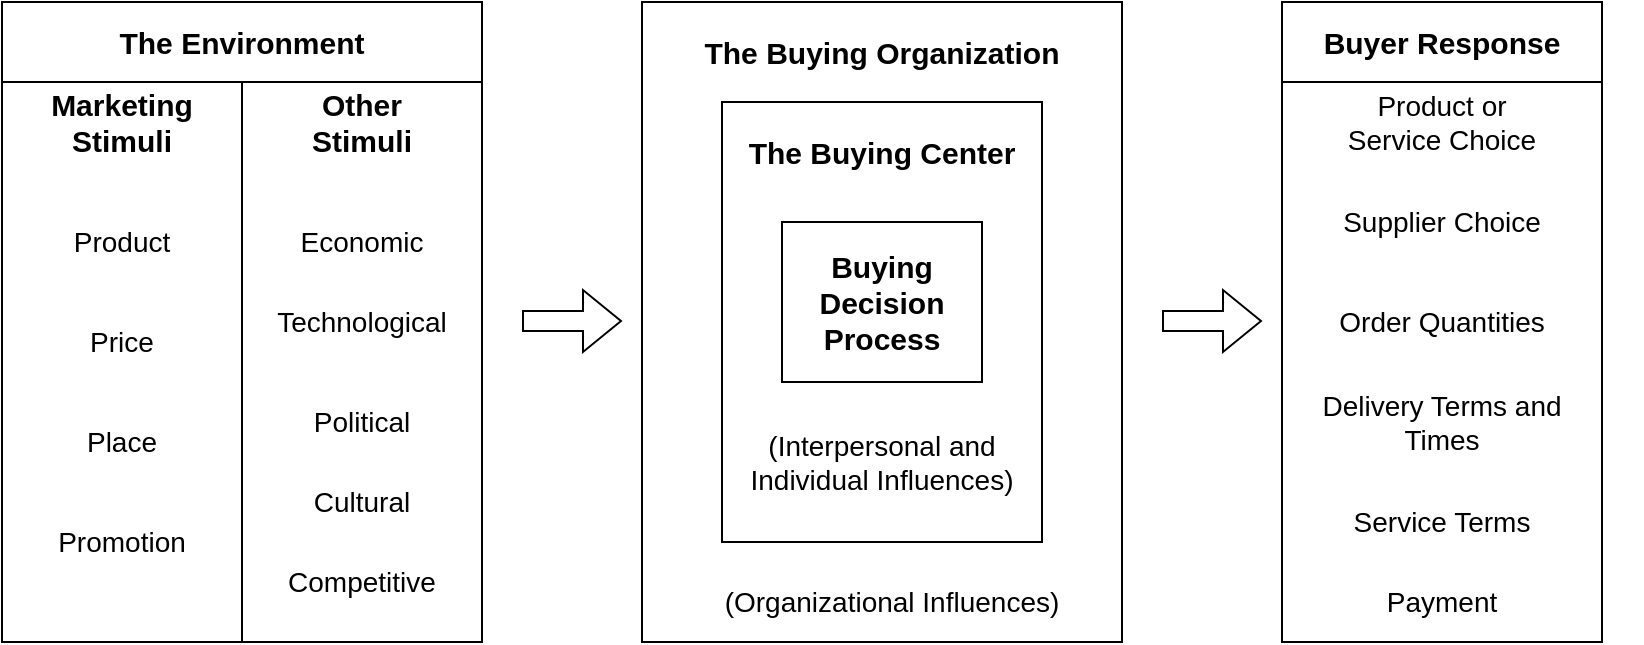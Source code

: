 <mxfile version="24.5.4" type="github" pages="2">
  <diagram name="Page-1" id="lpQ0eJvXcRM7gWXpZsL8">
    <mxGraphModel dx="1050" dy="522" grid="1" gridSize="10" guides="1" tooltips="1" connect="1" arrows="1" fold="1" page="1" pageScale="1" pageWidth="827" pageHeight="1169" math="0" shadow="0">
      <root>
        <mxCell id="0" />
        <mxCell id="1" parent="0" />
        <mxCell id="sHecumkxKeYLhao5GwyI-2" value="" style="rounded=0;whiteSpace=wrap;html=1;" vertex="1" parent="1">
          <mxGeometry x="40" y="40" width="240" height="40" as="geometry" />
        </mxCell>
        <mxCell id="sHecumkxKeYLhao5GwyI-3" value="" style="rounded=0;whiteSpace=wrap;html=1;" vertex="1" parent="1">
          <mxGeometry x="40" y="80" width="120" height="280" as="geometry" />
        </mxCell>
        <mxCell id="sHecumkxKeYLhao5GwyI-4" value="" style="rounded=0;whiteSpace=wrap;html=1;" vertex="1" parent="1">
          <mxGeometry x="160" y="80" width="120" height="280" as="geometry" />
        </mxCell>
        <mxCell id="sHecumkxKeYLhao5GwyI-5" value="The Environment" style="text;html=1;align=center;verticalAlign=middle;whiteSpace=wrap;rounded=0;fontSize=15;fontStyle=1" vertex="1" parent="1">
          <mxGeometry x="60" y="45" width="200" height="30" as="geometry" />
        </mxCell>
        <mxCell id="sHecumkxKeYLhao5GwyI-6" value="Marketing&lt;div&gt;Stimuli&lt;/div&gt;" style="text;html=1;align=center;verticalAlign=middle;whiteSpace=wrap;rounded=0;fontSize=15;fontStyle=1" vertex="1" parent="1">
          <mxGeometry x="50" y="80" width="100" height="40" as="geometry" />
        </mxCell>
        <mxCell id="sHecumkxKeYLhao5GwyI-7" value="Other&lt;div&gt;Stimuli&lt;/div&gt;" style="text;html=1;align=center;verticalAlign=middle;whiteSpace=wrap;rounded=0;fontSize=15;fontStyle=1" vertex="1" parent="1">
          <mxGeometry x="170" y="80" width="100" height="40" as="geometry" />
        </mxCell>
        <mxCell id="sHecumkxKeYLhao5GwyI-8" value="Product" style="text;html=1;align=center;verticalAlign=middle;whiteSpace=wrap;rounded=0;fontSize=14;fontStyle=0" vertex="1" parent="1">
          <mxGeometry x="50" y="140" width="100" height="40" as="geometry" />
        </mxCell>
        <mxCell id="sHecumkxKeYLhao5GwyI-9" value="Price" style="text;html=1;align=center;verticalAlign=middle;whiteSpace=wrap;rounded=0;fontSize=14;fontStyle=0" vertex="1" parent="1">
          <mxGeometry x="50" y="190" width="100" height="40" as="geometry" />
        </mxCell>
        <mxCell id="sHecumkxKeYLhao5GwyI-10" value="Place" style="text;html=1;align=center;verticalAlign=middle;whiteSpace=wrap;rounded=0;fontSize=14;fontStyle=0" vertex="1" parent="1">
          <mxGeometry x="50" y="240" width="100" height="40" as="geometry" />
        </mxCell>
        <mxCell id="sHecumkxKeYLhao5GwyI-11" value="Promotion" style="text;html=1;align=center;verticalAlign=middle;whiteSpace=wrap;rounded=0;fontSize=14;fontStyle=0" vertex="1" parent="1">
          <mxGeometry x="50" y="290" width="100" height="40" as="geometry" />
        </mxCell>
        <mxCell id="sHecumkxKeYLhao5GwyI-12" value="Economic" style="text;html=1;align=center;verticalAlign=middle;whiteSpace=wrap;rounded=0;fontSize=14;fontStyle=0" vertex="1" parent="1">
          <mxGeometry x="170" y="140" width="100" height="40" as="geometry" />
        </mxCell>
        <mxCell id="sHecumkxKeYLhao5GwyI-13" value="Technological" style="text;html=1;align=center;verticalAlign=middle;whiteSpace=wrap;rounded=0;fontSize=14;fontStyle=0" vertex="1" parent="1">
          <mxGeometry x="170" y="180" width="100" height="40" as="geometry" />
        </mxCell>
        <mxCell id="sHecumkxKeYLhao5GwyI-14" value="Political" style="text;html=1;align=center;verticalAlign=middle;whiteSpace=wrap;rounded=0;fontSize=14;fontStyle=0" vertex="1" parent="1">
          <mxGeometry x="170" y="230" width="100" height="40" as="geometry" />
        </mxCell>
        <mxCell id="sHecumkxKeYLhao5GwyI-15" value="Cultural" style="text;html=1;align=center;verticalAlign=middle;whiteSpace=wrap;rounded=0;fontSize=14;fontStyle=0" vertex="1" parent="1">
          <mxGeometry x="170" y="270" width="100" height="40" as="geometry" />
        </mxCell>
        <mxCell id="sHecumkxKeYLhao5GwyI-16" value="Competitive" style="text;html=1;align=center;verticalAlign=middle;whiteSpace=wrap;rounded=0;fontSize=14;fontStyle=0" vertex="1" parent="1">
          <mxGeometry x="170" y="310" width="100" height="40" as="geometry" />
        </mxCell>
        <mxCell id="sHecumkxKeYLhao5GwyI-17" value="" style="shape=flexArrow;endArrow=classic;html=1;rounded=0;" edge="1" parent="1">
          <mxGeometry width="50" height="50" relative="1" as="geometry">
            <mxPoint x="300" y="199.5" as="sourcePoint" />
            <mxPoint x="350" y="199.5" as="targetPoint" />
          </mxGeometry>
        </mxCell>
        <mxCell id="sHecumkxKeYLhao5GwyI-18" value="" style="rounded=0;whiteSpace=wrap;html=1;" vertex="1" parent="1">
          <mxGeometry x="360" y="40" width="240" height="320" as="geometry" />
        </mxCell>
        <mxCell id="sHecumkxKeYLhao5GwyI-19" value="The Buying Organization" style="text;html=1;align=center;verticalAlign=middle;whiteSpace=wrap;rounded=0;fontSize=15;fontStyle=1" vertex="1" parent="1">
          <mxGeometry x="380" y="50" width="200" height="30" as="geometry" />
        </mxCell>
        <mxCell id="sHecumkxKeYLhao5GwyI-20" value="" style="rounded=0;whiteSpace=wrap;html=1;" vertex="1" parent="1">
          <mxGeometry x="400" y="90" width="160" height="220" as="geometry" />
        </mxCell>
        <mxCell id="sHecumkxKeYLhao5GwyI-21" value="The Buying Center" style="text;html=1;align=center;verticalAlign=middle;whiteSpace=wrap;rounded=0;fontSize=15;fontStyle=1" vertex="1" parent="1">
          <mxGeometry x="380" y="100" width="200" height="30" as="geometry" />
        </mxCell>
        <mxCell id="sHecumkxKeYLhao5GwyI-22" value="" style="rounded=0;whiteSpace=wrap;html=1;" vertex="1" parent="1">
          <mxGeometry x="430" y="150" width="100" height="80" as="geometry" />
        </mxCell>
        <mxCell id="sHecumkxKeYLhao5GwyI-23" value="Buying Decision Process" style="text;html=1;align=center;verticalAlign=middle;whiteSpace=wrap;rounded=0;fontSize=15;fontStyle=1" vertex="1" parent="1">
          <mxGeometry x="430" y="150" width="100" height="80" as="geometry" />
        </mxCell>
        <mxCell id="sHecumkxKeYLhao5GwyI-24" value="(Interpersonal and Individual Influences)" style="text;html=1;align=center;verticalAlign=middle;whiteSpace=wrap;rounded=0;fontSize=14;fontStyle=0" vertex="1" parent="1">
          <mxGeometry x="400" y="250" width="160" height="40" as="geometry" />
        </mxCell>
        <mxCell id="sHecumkxKeYLhao5GwyI-25" value="(Organizational Influences)" style="text;html=1;align=center;verticalAlign=middle;whiteSpace=wrap;rounded=0;fontSize=14;fontStyle=0" vertex="1" parent="1">
          <mxGeometry x="390" y="320" width="190" height="40" as="geometry" />
        </mxCell>
        <mxCell id="sHecumkxKeYLhao5GwyI-26" value="" style="shape=flexArrow;endArrow=classic;html=1;rounded=0;" edge="1" parent="1">
          <mxGeometry width="50" height="50" relative="1" as="geometry">
            <mxPoint x="620" y="199.5" as="sourcePoint" />
            <mxPoint x="670" y="199.5" as="targetPoint" />
          </mxGeometry>
        </mxCell>
        <mxCell id="sHecumkxKeYLhao5GwyI-27" value="" style="rounded=0;whiteSpace=wrap;html=1;" vertex="1" parent="1">
          <mxGeometry x="680" y="80" width="160" height="280" as="geometry" />
        </mxCell>
        <mxCell id="sHecumkxKeYLhao5GwyI-28" value="" style="rounded=0;whiteSpace=wrap;html=1;" vertex="1" parent="1">
          <mxGeometry x="680" y="40" width="160" height="40" as="geometry" />
        </mxCell>
        <mxCell id="sHecumkxKeYLhao5GwyI-29" value="Buyer Response" style="text;html=1;align=center;verticalAlign=middle;whiteSpace=wrap;rounded=0;fontSize=15;fontStyle=1" vertex="1" parent="1">
          <mxGeometry x="660" y="45" width="200" height="30" as="geometry" />
        </mxCell>
        <mxCell id="sHecumkxKeYLhao5GwyI-31" value="Product or Service Choice" style="text;html=1;align=center;verticalAlign=middle;whiteSpace=wrap;rounded=0;fontSize=14;fontStyle=0" vertex="1" parent="1">
          <mxGeometry x="710" y="80" width="100" height="40" as="geometry" />
        </mxCell>
        <mxCell id="sHecumkxKeYLhao5GwyI-32" value="Supplier Choice" style="text;html=1;align=center;verticalAlign=middle;whiteSpace=wrap;rounded=0;fontSize=14;fontStyle=0" vertex="1" parent="1">
          <mxGeometry x="680" y="130" width="160" height="40" as="geometry" />
        </mxCell>
        <mxCell id="sHecumkxKeYLhao5GwyI-33" value="Order Quantities" style="text;html=1;align=center;verticalAlign=middle;whiteSpace=wrap;rounded=0;fontSize=14;fontStyle=0" vertex="1" parent="1">
          <mxGeometry x="680" y="180" width="160" height="40" as="geometry" />
        </mxCell>
        <mxCell id="sHecumkxKeYLhao5GwyI-34" value="Delivery Terms and Times" style="text;html=1;align=center;verticalAlign=middle;whiteSpace=wrap;rounded=0;fontSize=14;fontStyle=0" vertex="1" parent="1">
          <mxGeometry x="680" y="230" width="160" height="40" as="geometry" />
        </mxCell>
        <mxCell id="sHecumkxKeYLhao5GwyI-35" value="Service Terms" style="text;html=1;align=center;verticalAlign=middle;whiteSpace=wrap;rounded=0;fontSize=14;fontStyle=0" vertex="1" parent="1">
          <mxGeometry x="680" y="280" width="160" height="40" as="geometry" />
        </mxCell>
        <mxCell id="sHecumkxKeYLhao5GwyI-36" value="Payment" style="text;html=1;align=center;verticalAlign=middle;whiteSpace=wrap;rounded=0;fontSize=14;fontStyle=0" vertex="1" parent="1">
          <mxGeometry x="680" y="320" width="160" height="40" as="geometry" />
        </mxCell>
      </root>
    </mxGraphModel>
  </diagram>
  <diagram id="wBqLk_NoW9smkIkLeC6h" name="Page-2">
    <mxGraphModel dx="1615" dy="803" grid="1" gridSize="10" guides="1" tooltips="1" connect="1" arrows="1" fold="1" page="1" pageScale="1" pageWidth="850" pageHeight="1100" math="0" shadow="0">
      <root>
        <mxCell id="0" />
        <mxCell id="1" parent="0" />
        <mxCell id="acIBrtNQogKwqG6vnq2C-2" value="" style="rounded=0;whiteSpace=wrap;html=1;" vertex="1" parent="1">
          <mxGeometry x="40" y="40" width="120" height="160" as="geometry" />
        </mxCell>
        <mxCell id="25ggGAWnehzN6rHJOXn9-34" style="edgeStyle=orthogonalEdgeStyle;rounded=0;orthogonalLoop=1;jettySize=auto;html=1;exitX=1;exitY=0.25;exitDx=0;exitDy=0;entryX=0;entryY=0.25;entryDx=0;entryDy=0;" edge="1" parent="1" source="acIBrtNQogKwqG6vnq2C-3" target="25ggGAWnehzN6rHJOXn9-6">
          <mxGeometry relative="1" as="geometry" />
        </mxCell>
        <mxCell id="acIBrtNQogKwqG6vnq2C-3" value="Problem statement&lt;div style=&quot;font-size: 13px;&quot;&gt;Benchmarking&lt;/div&gt;&lt;div style=&quot;font-size: 13px;&quot;&gt;Product dissection&lt;/div&gt;&lt;div style=&quot;font-size: 13px;&quot;&gt;House of Quality&lt;/div&gt;&lt;div style=&quot;font-size: 13px;&quot;&gt;Product design&lt;/div&gt;&lt;div style=&quot;font-size: 13px;&quot;&gt;Spesification&lt;/div&gt;" style="text;html=1;align=center;verticalAlign=middle;whiteSpace=wrap;rounded=0;fontSize=13;fontStyle=0" vertex="1" parent="1">
          <mxGeometry x="40" y="90" width="120" height="110" as="geometry" />
        </mxCell>
        <mxCell id="25ggGAWnehzN6rHJOXn9-1" value="Problem Definition" style="text;html=1;align=center;verticalAlign=middle;whiteSpace=wrap;rounded=0;fontSize=15;fontStyle=1" vertex="1" parent="1">
          <mxGeometry x="40" y="45" width="120" height="40" as="geometry" />
        </mxCell>
        <mxCell id="25ggGAWnehzN6rHJOXn9-5" value="" style="rounded=0;whiteSpace=wrap;html=1;" vertex="1" parent="1">
          <mxGeometry x="200" y="40" width="120" height="160" as="geometry" />
        </mxCell>
        <mxCell id="25ggGAWnehzN6rHJOXn9-35" style="edgeStyle=orthogonalEdgeStyle;rounded=0;orthogonalLoop=1;jettySize=auto;html=1;exitX=1;exitY=0.25;exitDx=0;exitDy=0;entryX=0;entryY=0.25;entryDx=0;entryDy=0;" edge="1" parent="1" source="25ggGAWnehzN6rHJOXn9-6" target="25ggGAWnehzN6rHJOXn9-12">
          <mxGeometry relative="1" as="geometry" />
        </mxCell>
        <mxCell id="25ggGAWnehzN6rHJOXn9-6" value="Internet&lt;div&gt;Patents&lt;/div&gt;&lt;div&gt;Technical articles&lt;/div&gt;&lt;div&gt;Trade journals&lt;/div&gt;&lt;div&gt;Consultants&lt;/div&gt;" style="text;html=1;align=center;verticalAlign=middle;whiteSpace=wrap;rounded=0;fontSize=13;fontStyle=0" vertex="1" parent="1">
          <mxGeometry x="200" y="90" width="120" height="110" as="geometry" />
        </mxCell>
        <mxCell id="25ggGAWnehzN6rHJOXn9-7" value="Information Gathering" style="text;html=1;align=center;verticalAlign=middle;whiteSpace=wrap;rounded=0;fontSize=15;fontStyle=1" vertex="1" parent="1">
          <mxGeometry x="200" y="45" width="120" height="40" as="geometry" />
        </mxCell>
        <mxCell id="25ggGAWnehzN6rHJOXn9-11" value="" style="rounded=0;whiteSpace=wrap;html=1;" vertex="1" parent="1">
          <mxGeometry x="360" y="40" width="120" height="160" as="geometry" />
        </mxCell>
        <mxCell id="25ggGAWnehzN6rHJOXn9-36" style="edgeStyle=orthogonalEdgeStyle;rounded=0;orthogonalLoop=1;jettySize=auto;html=1;exitX=1;exitY=0.25;exitDx=0;exitDy=0;entryX=0;entryY=0.25;entryDx=0;entryDy=0;" edge="1" parent="1" source="25ggGAWnehzN6rHJOXn9-12" target="25ggGAWnehzN6rHJOXn9-15">
          <mxGeometry relative="1" as="geometry" />
        </mxCell>
        <mxCell id="25ggGAWnehzN6rHJOXn9-12" value="Creativity methods&lt;div&gt;Brainstorming&lt;/div&gt;&lt;div&gt;Functional models&lt;/div&gt;&lt;div&gt;Decomposition&lt;/div&gt;&lt;div&gt;Systematic design methods&lt;/div&gt;" style="text;html=1;align=center;verticalAlign=middle;whiteSpace=wrap;rounded=0;fontSize=13;fontStyle=0" vertex="1" parent="1">
          <mxGeometry x="360" y="90" width="120" height="110" as="geometry" />
        </mxCell>
        <mxCell id="25ggGAWnehzN6rHJOXn9-13" value="Concept Generation" style="text;html=1;align=center;verticalAlign=middle;whiteSpace=wrap;rounded=0;fontSize=15;fontStyle=1" vertex="1" parent="1">
          <mxGeometry x="360" y="45" width="120" height="40" as="geometry" />
        </mxCell>
        <mxCell id="25ggGAWnehzN6rHJOXn9-14" value="" style="rounded=0;whiteSpace=wrap;html=1;" vertex="1" parent="1">
          <mxGeometry x="520" y="40" width="120" height="160" as="geometry" />
        </mxCell>
        <mxCell id="25ggGAWnehzN6rHJOXn9-42" style="edgeStyle=orthogonalEdgeStyle;rounded=0;orthogonalLoop=1;jettySize=auto;html=1;exitX=1;exitY=0.25;exitDx=0;exitDy=0;entryX=0.5;entryY=0;entryDx=0;entryDy=0;" edge="1" parent="1" source="25ggGAWnehzN6rHJOXn9-15" target="25ggGAWnehzN6rHJOXn9-17">
          <mxGeometry relative="1" as="geometry">
            <Array as="points">
              <mxPoint x="680" y="117" />
              <mxPoint x="680" y="290" />
              <mxPoint x="100" y="290" />
            </Array>
          </mxGeometry>
        </mxCell>
        <mxCell id="25ggGAWnehzN6rHJOXn9-15" value="Decision making&lt;div&gt;Selection criteria&lt;/div&gt;&lt;div&gt;Pugh chart&lt;/div&gt;&lt;div&gt;Decision matrix&lt;/div&gt;&lt;div&gt;Analytic hierarchy process&lt;/div&gt;" style="text;html=1;align=center;verticalAlign=middle;whiteSpace=wrap;rounded=0;fontSize=13;fontStyle=0" vertex="1" parent="1">
          <mxGeometry x="520" y="90" width="120" height="110" as="geometry" />
        </mxCell>
        <mxCell id="25ggGAWnehzN6rHJOXn9-16" value="Evaluation of Concepts" style="text;html=1;align=center;verticalAlign=middle;whiteSpace=wrap;rounded=0;fontSize=15;fontStyle=1" vertex="1" parent="1">
          <mxGeometry x="520" y="45" width="120" height="40" as="geometry" />
        </mxCell>
        <mxCell id="25ggGAWnehzN6rHJOXn9-17" value="" style="rounded=0;whiteSpace=wrap;html=1;" vertex="1" parent="1">
          <mxGeometry x="40" y="320" width="120" height="160" as="geometry" />
        </mxCell>
        <mxCell id="25ggGAWnehzN6rHJOXn9-41" style="edgeStyle=orthogonalEdgeStyle;rounded=0;orthogonalLoop=1;jettySize=auto;html=1;exitX=1;exitY=0.25;exitDx=0;exitDy=0;entryX=0;entryY=0.25;entryDx=0;entryDy=0;" edge="1" parent="1" source="25ggGAWnehzN6rHJOXn9-18" target="25ggGAWnehzN6rHJOXn9-21">
          <mxGeometry relative="1" as="geometry" />
        </mxCell>
        <mxCell id="25ggGAWnehzN6rHJOXn9-18" value="Arrangement of physical elements&lt;div&gt;Modularity&lt;/div&gt;" style="text;html=1;align=center;verticalAlign=middle;whiteSpace=wrap;rounded=0;fontSize=13;fontStyle=0" vertex="1" parent="1">
          <mxGeometry x="40" y="370" width="120" height="110" as="geometry" />
        </mxCell>
        <mxCell id="25ggGAWnehzN6rHJOXn9-19" value="Product Architercture" style="text;html=1;align=center;verticalAlign=middle;whiteSpace=wrap;rounded=0;fontSize=15;fontStyle=1" vertex="1" parent="1">
          <mxGeometry x="40" y="325" width="120" height="40" as="geometry" />
        </mxCell>
        <mxCell id="25ggGAWnehzN6rHJOXn9-20" value="" style="rounded=0;whiteSpace=wrap;html=1;" vertex="1" parent="1">
          <mxGeometry x="200" y="320" width="120" height="160" as="geometry" />
        </mxCell>
        <mxCell id="25ggGAWnehzN6rHJOXn9-40" style="edgeStyle=orthogonalEdgeStyle;rounded=0;orthogonalLoop=1;jettySize=auto;html=1;exitX=1;exitY=0.25;exitDx=0;exitDy=0;entryX=0;entryY=0.25;entryDx=0;entryDy=0;" edge="1" parent="1" source="25ggGAWnehzN6rHJOXn9-21" target="25ggGAWnehzN6rHJOXn9-24">
          <mxGeometry relative="1" as="geometry" />
        </mxCell>
        <mxCell id="25ggGAWnehzN6rHJOXn9-21" value="Preliminary selection of materials and manufacturing processes&lt;div&gt;Modeling&lt;/div&gt;&lt;div&gt;Sizing of parts&lt;/div&gt;" style="text;html=1;align=center;verticalAlign=middle;whiteSpace=wrap;rounded=0;fontSize=13;fontStyle=0" vertex="1" parent="1">
          <mxGeometry x="200" y="370" width="120" height="110" as="geometry" />
        </mxCell>
        <mxCell id="25ggGAWnehzN6rHJOXn9-22" value="Configuration Design" style="text;html=1;align=center;verticalAlign=middle;whiteSpace=wrap;rounded=0;fontSize=15;fontStyle=1" vertex="1" parent="1">
          <mxGeometry x="200" y="325" width="120" height="40" as="geometry" />
        </mxCell>
        <mxCell id="25ggGAWnehzN6rHJOXn9-23" value="" style="rounded=0;whiteSpace=wrap;html=1;" vertex="1" parent="1">
          <mxGeometry x="360" y="320" width="120" height="160" as="geometry" />
        </mxCell>
        <mxCell id="25ggGAWnehzN6rHJOXn9-37" style="edgeStyle=orthogonalEdgeStyle;rounded=0;orthogonalLoop=1;jettySize=auto;html=1;exitX=1;exitY=0.25;exitDx=0;exitDy=0;entryX=0;entryY=0.25;entryDx=0;entryDy=0;" edge="1" parent="1" source="25ggGAWnehzN6rHJOXn9-24" target="25ggGAWnehzN6rHJOXn9-27">
          <mxGeometry relative="1" as="geometry" />
        </mxCell>
        <mxCell id="25ggGAWnehzN6rHJOXn9-24" value="Robust design&lt;div&gt;Set tolerances&lt;/div&gt;&lt;div&gt;Design for Manufacturing and Assembly (DFMA) Tolerances&lt;/div&gt;" style="text;html=1;align=center;verticalAlign=middle;whiteSpace=wrap;rounded=0;fontSize=13;fontStyle=0" vertex="1" parent="1">
          <mxGeometry x="360" y="370" width="120" height="110" as="geometry" />
        </mxCell>
        <mxCell id="25ggGAWnehzN6rHJOXn9-25" value="Parametric Design" style="text;html=1;align=center;verticalAlign=middle;whiteSpace=wrap;rounded=0;fontSize=15;fontStyle=1" vertex="1" parent="1">
          <mxGeometry x="360" y="325" width="120" height="40" as="geometry" />
        </mxCell>
        <mxCell id="25ggGAWnehzN6rHJOXn9-26" value="" style="rounded=0;whiteSpace=wrap;html=1;" vertex="1" parent="1">
          <mxGeometry x="520" y="320" width="120" height="160" as="geometry" />
        </mxCell>
        <mxCell id="25ggGAWnehzN6rHJOXn9-27" value="Engineering drawings&lt;div&gt;Finalize&lt;/div&gt;&lt;div&gt;Product design specification&lt;/div&gt;" style="text;html=1;align=center;verticalAlign=middle;whiteSpace=wrap;rounded=0;fontSize=13;fontStyle=0" vertex="1" parent="1">
          <mxGeometry x="520" y="370" width="120" height="110" as="geometry" />
        </mxCell>
        <mxCell id="25ggGAWnehzN6rHJOXn9-28" value="Detail Design" style="text;html=1;align=center;verticalAlign=middle;whiteSpace=wrap;rounded=0;fontSize=15;fontStyle=1" vertex="1" parent="1">
          <mxGeometry x="520" y="325" width="120" height="40" as="geometry" />
        </mxCell>
        <mxCell id="25ggGAWnehzN6rHJOXn9-43" value="" style="shape=curlyBracket;whiteSpace=wrap;html=1;rounded=1;flipH=1;labelPosition=right;verticalLabelPosition=middle;align=left;verticalAlign=middle;rotation=90;size=0.5;" vertex="1" parent="1">
          <mxGeometry x="244.38" y="340" width="31.25" height="327.19" as="geometry" />
        </mxCell>
        <mxCell id="25ggGAWnehzN6rHJOXn9-44" value="" style="shape=curlyBracket;whiteSpace=wrap;html=1;rounded=1;flipH=1;labelPosition=right;verticalLabelPosition=middle;align=left;verticalAlign=middle;rotation=90;size=0.5;" vertex="1" parent="1">
          <mxGeometry x="319.38" y="-15" width="31.25" height="477.19" as="geometry" />
        </mxCell>
        <mxCell id="25ggGAWnehzN6rHJOXn9-46" value="Embodiment Design" style="text;html=1;align=center;verticalAlign=middle;whiteSpace=wrap;rounded=0;fontSize=15;fontStyle=1" vertex="1" parent="1">
          <mxGeometry x="165.01" y="510" width="189.99" height="40" as="geometry" />
        </mxCell>
        <mxCell id="25ggGAWnehzN6rHJOXn9-47" value="Conceptual Design" style="text;html=1;align=center;verticalAlign=middle;whiteSpace=wrap;rounded=0;fontSize=15;fontStyle=1" vertex="1" parent="1">
          <mxGeometry x="240.01" y="230" width="189.99" height="40" as="geometry" />
        </mxCell>
      </root>
    </mxGraphModel>
  </diagram>
</mxfile>
